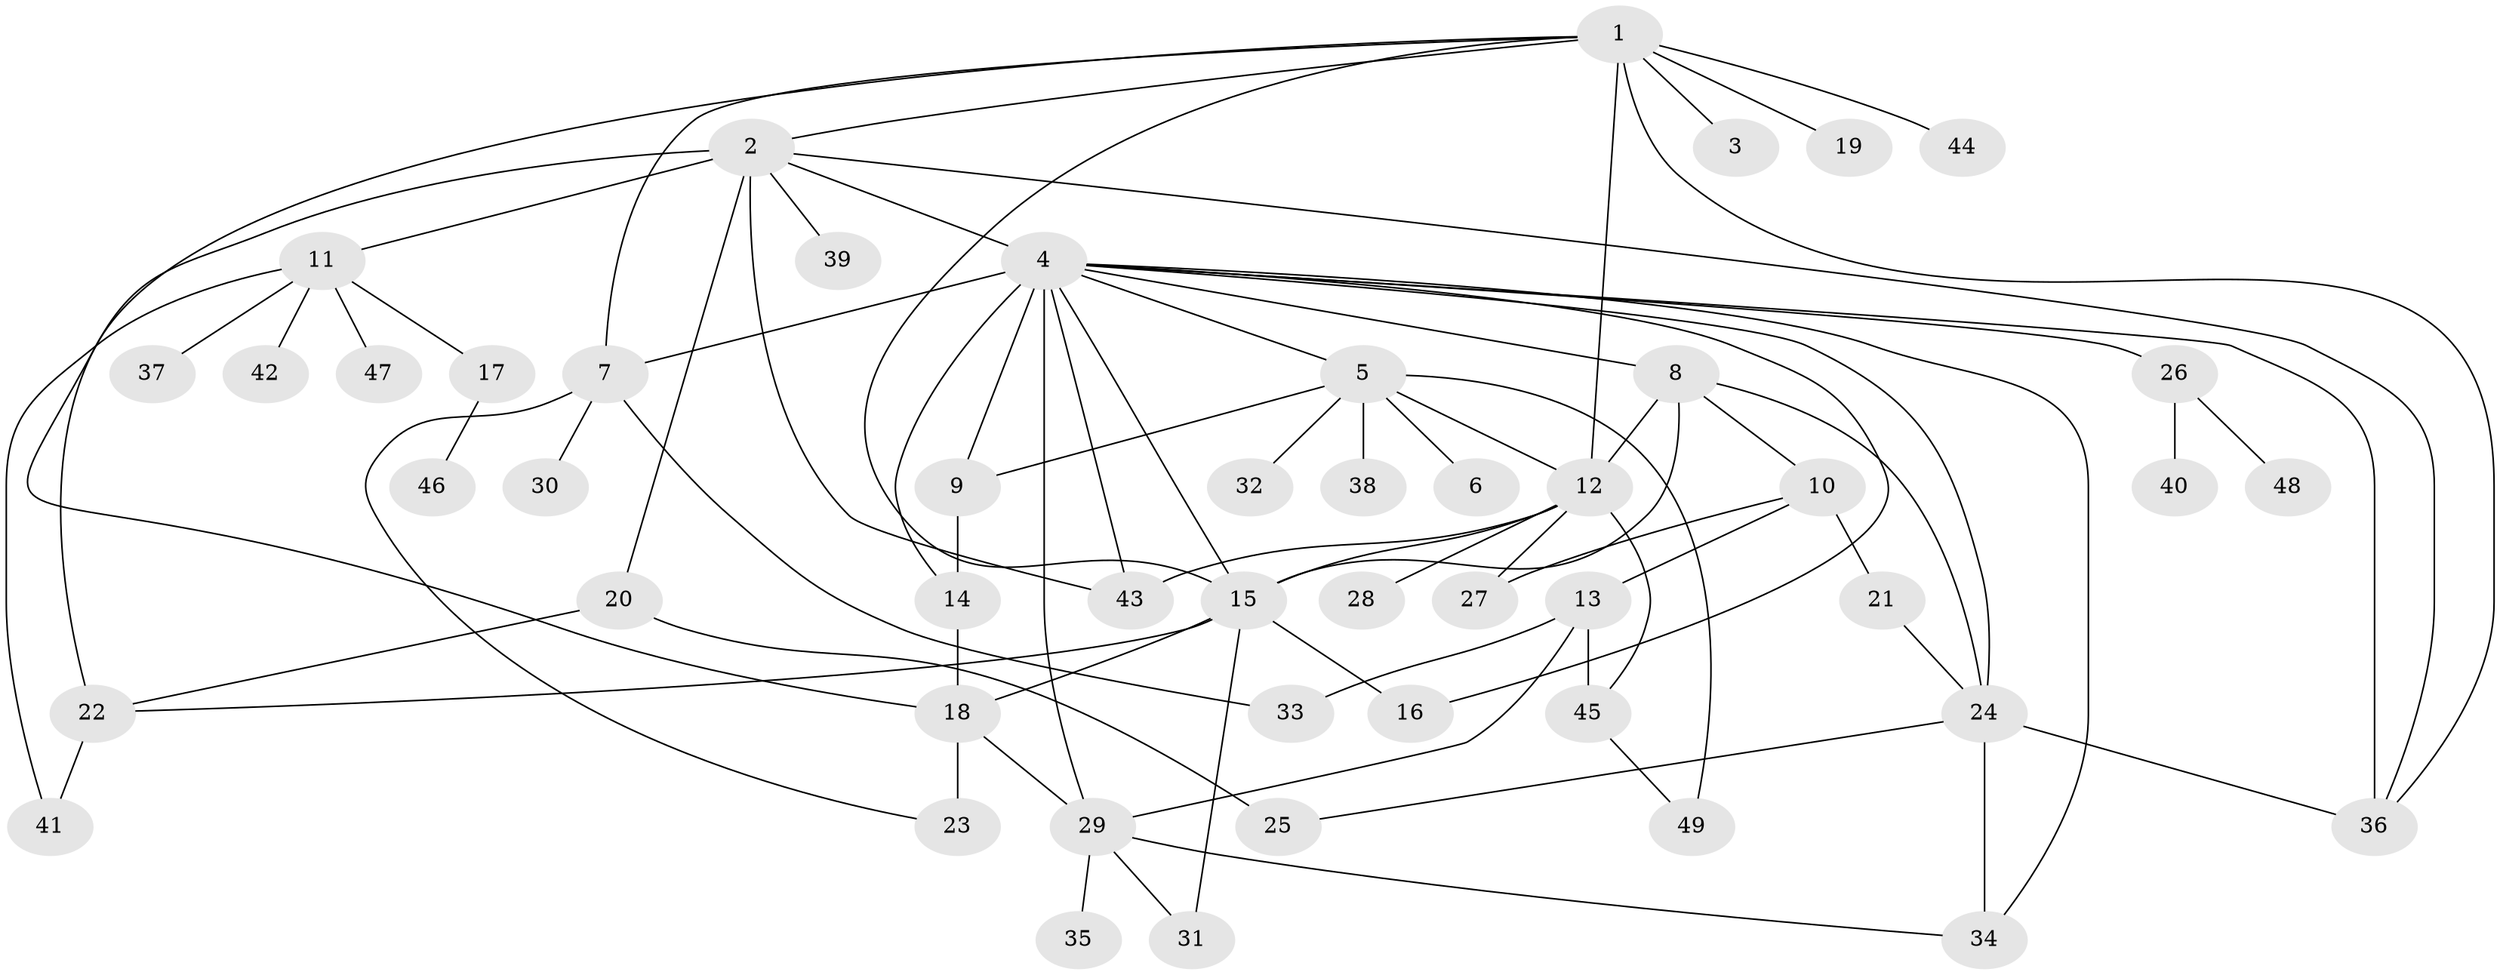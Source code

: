 // original degree distribution, {11: 0.01020408163265306, 9: 0.030612244897959183, 1: 0.5204081632653061, 20: 0.01020408163265306, 8: 0.030612244897959183, 3: 0.08163265306122448, 2: 0.19387755102040816, 6: 0.02040816326530612, 7: 0.02040816326530612, 5: 0.030612244897959183, 10: 0.01020408163265306, 4: 0.04081632653061224}
// Generated by graph-tools (version 1.1) at 2025/35/03/09/25 02:35:30]
// undirected, 49 vertices, 80 edges
graph export_dot {
graph [start="1"]
  node [color=gray90,style=filled];
  1;
  2;
  3;
  4;
  5;
  6;
  7;
  8;
  9;
  10;
  11;
  12;
  13;
  14;
  15;
  16;
  17;
  18;
  19;
  20;
  21;
  22;
  23;
  24;
  25;
  26;
  27;
  28;
  29;
  30;
  31;
  32;
  33;
  34;
  35;
  36;
  37;
  38;
  39;
  40;
  41;
  42;
  43;
  44;
  45;
  46;
  47;
  48;
  49;
  1 -- 2 [weight=1.0];
  1 -- 3 [weight=2.0];
  1 -- 7 [weight=1.0];
  1 -- 12 [weight=1.0];
  1 -- 15 [weight=1.0];
  1 -- 18 [weight=1.0];
  1 -- 19 [weight=1.0];
  1 -- 36 [weight=1.0];
  1 -- 44 [weight=1.0];
  2 -- 4 [weight=1.0];
  2 -- 11 [weight=1.0];
  2 -- 20 [weight=2.0];
  2 -- 22 [weight=1.0];
  2 -- 36 [weight=1.0];
  2 -- 39 [weight=1.0];
  2 -- 43 [weight=1.0];
  4 -- 5 [weight=1.0];
  4 -- 7 [weight=6.0];
  4 -- 8 [weight=1.0];
  4 -- 9 [weight=1.0];
  4 -- 14 [weight=1.0];
  4 -- 15 [weight=1.0];
  4 -- 16 [weight=1.0];
  4 -- 24 [weight=1.0];
  4 -- 26 [weight=1.0];
  4 -- 29 [weight=1.0];
  4 -- 34 [weight=1.0];
  4 -- 36 [weight=1.0];
  4 -- 43 [weight=1.0];
  5 -- 6 [weight=1.0];
  5 -- 9 [weight=1.0];
  5 -- 12 [weight=1.0];
  5 -- 32 [weight=1.0];
  5 -- 38 [weight=1.0];
  5 -- 49 [weight=1.0];
  7 -- 23 [weight=1.0];
  7 -- 30 [weight=1.0];
  7 -- 33 [weight=1.0];
  8 -- 10 [weight=1.0];
  8 -- 12 [weight=3.0];
  8 -- 15 [weight=1.0];
  8 -- 24 [weight=1.0];
  9 -- 14 [weight=2.0];
  10 -- 13 [weight=1.0];
  10 -- 21 [weight=1.0];
  10 -- 27 [weight=1.0];
  11 -- 17 [weight=1.0];
  11 -- 37 [weight=1.0];
  11 -- 41 [weight=1.0];
  11 -- 42 [weight=1.0];
  11 -- 47 [weight=1.0];
  12 -- 15 [weight=1.0];
  12 -- 27 [weight=1.0];
  12 -- 28 [weight=1.0];
  12 -- 43 [weight=1.0];
  12 -- 45 [weight=1.0];
  13 -- 29 [weight=1.0];
  13 -- 33 [weight=1.0];
  13 -- 45 [weight=5.0];
  14 -- 18 [weight=1.0];
  15 -- 16 [weight=1.0];
  15 -- 18 [weight=1.0];
  15 -- 22 [weight=1.0];
  15 -- 31 [weight=1.0];
  17 -- 46 [weight=1.0];
  18 -- 23 [weight=5.0];
  18 -- 29 [weight=1.0];
  20 -- 22 [weight=1.0];
  20 -- 25 [weight=2.0];
  21 -- 24 [weight=1.0];
  22 -- 41 [weight=1.0];
  24 -- 25 [weight=1.0];
  24 -- 34 [weight=1.0];
  24 -- 36 [weight=2.0];
  26 -- 40 [weight=1.0];
  26 -- 48 [weight=1.0];
  29 -- 31 [weight=1.0];
  29 -- 34 [weight=1.0];
  29 -- 35 [weight=1.0];
  45 -- 49 [weight=1.0];
}
